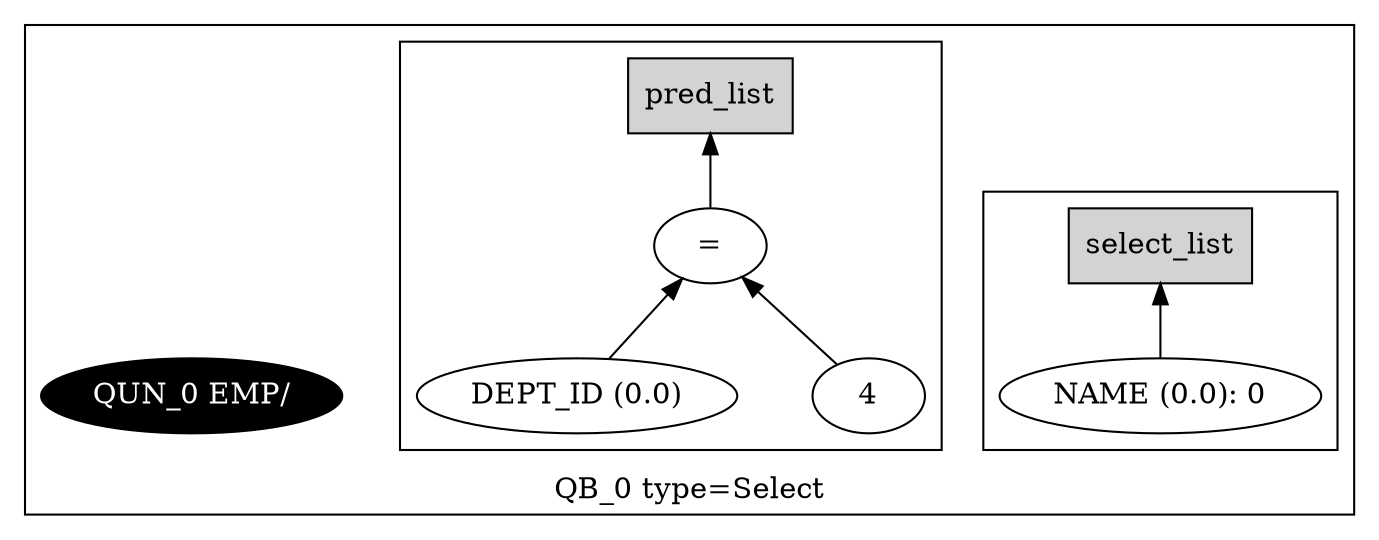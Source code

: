 digraph example1 {
    rankdir=BT;
    nodesep=0.5;
    ordering="in";
  subgraph cluster_QB_0 {
    "QB_0_selectlist"[label="select_list",shape=box,style=filled];
  subgraph cluster_select_listQB_0 {
    exprnodeExprKey1v1[label="NAME (0.0): 0"];
    exprnodeExprKey1v1 -> "QB_0_selectlist";
}
    "QUN_0"[label="QUN_0 EMP/", fillcolor=black, fontcolor=white, style=filled]
  subgraph cluster_pred_listQB_0 {
    exprnodeExprKey4v1[label="="];
    exprnodeExprKey2v1 -> exprnodeExprKey4v1;
    exprnodeExprKey2v1[label="DEPT_ID (0.0)"];
    exprnodeExprKey3v1 -> exprnodeExprKey4v1;
    exprnodeExprKey3v1[label="4"];
    exprnodeExprKey4v1 -> QB_0_pred_list;
    "QB_0_pred_list"[label="pred_list",shape=box,style=filled];
}
    label = "QB_0 type=Select";
}
}
